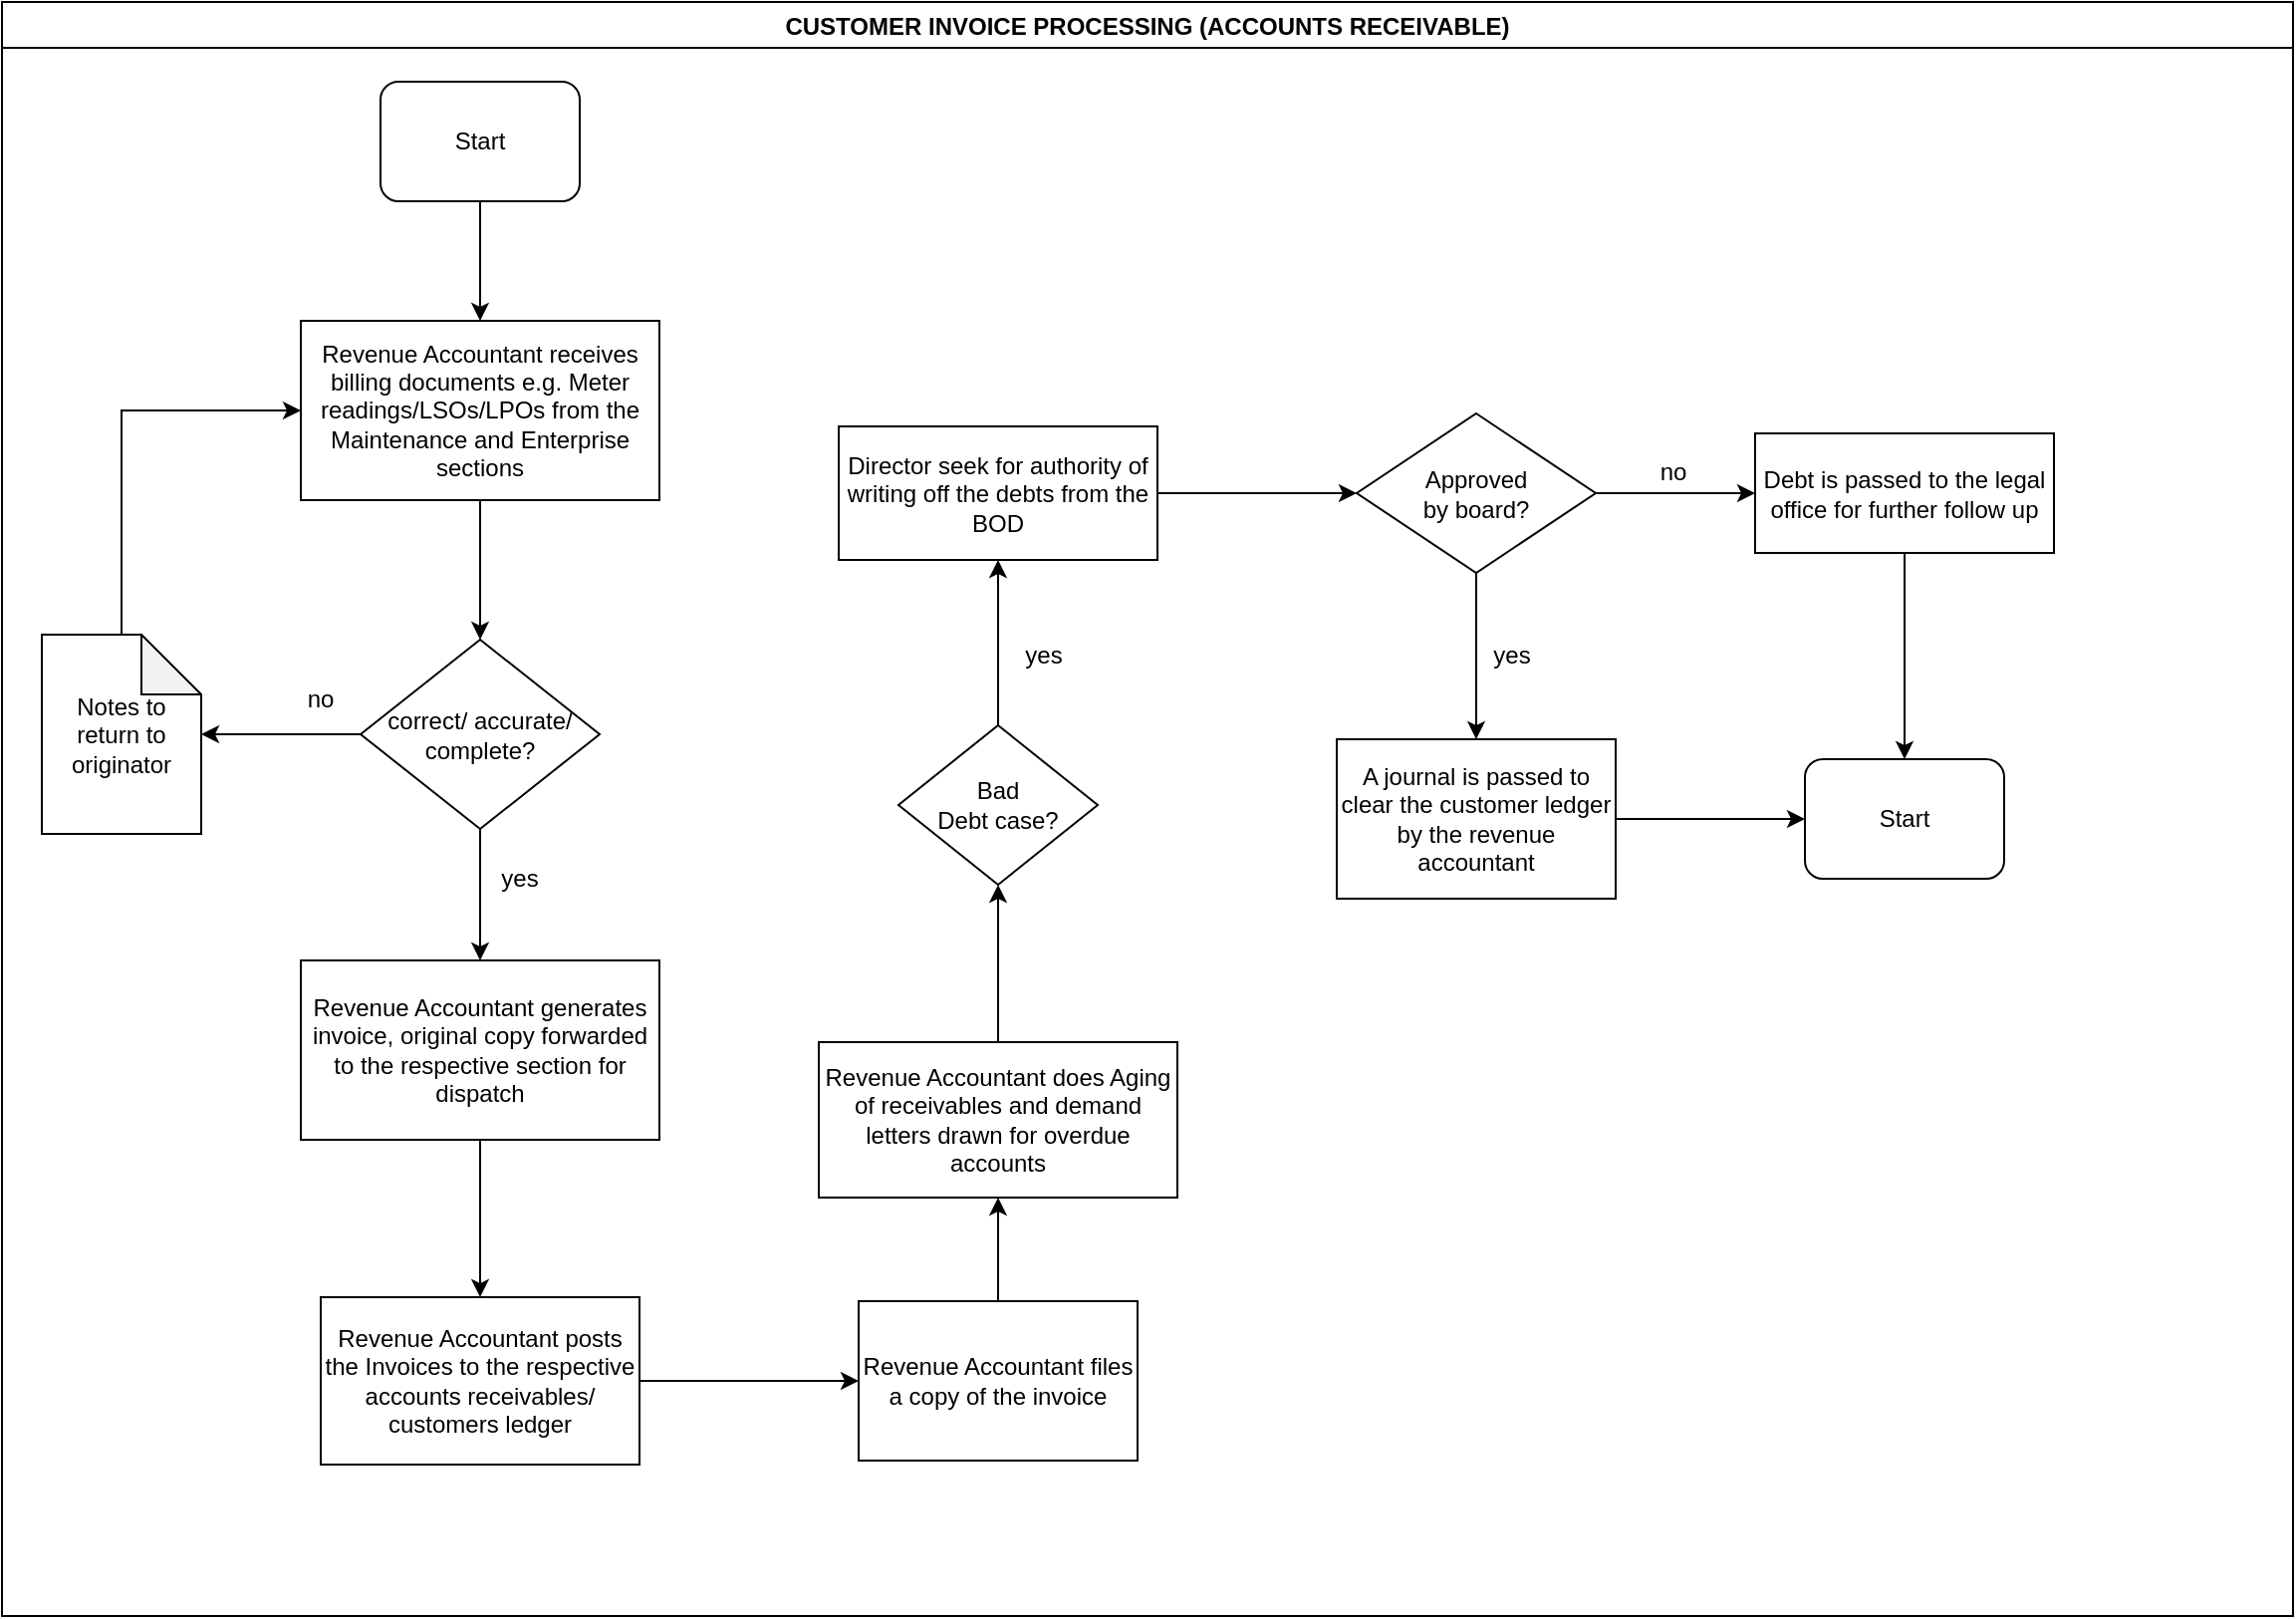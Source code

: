 <mxfile version="13.10.9" type="github">
  <diagram id="5-Zab5vDNF4LBHiWge62" name="Page-1">
    <mxGraphModel dx="1038" dy="547" grid="1" gridSize="10" guides="1" tooltips="1" connect="1" arrows="1" fold="1" page="1" pageScale="1" pageWidth="1169" pageHeight="827" math="0" shadow="0">
      <root>
        <mxCell id="0" />
        <mxCell id="1" parent="0" />
        <mxCell id="2TRREouervGF3PXGptxk-1" value="&#xa;CUSTOMER INVOICE PROCESSING (ACCOUNTS RECEIVABLE)&#xa;" style="swimlane;" vertex="1" parent="1">
          <mxGeometry x="10" y="10" width="1150" height="810" as="geometry" />
        </mxCell>
        <mxCell id="2TRREouervGF3PXGptxk-2" value="Start" style="rounded=1;whiteSpace=wrap;html=1;" vertex="1" parent="2TRREouervGF3PXGptxk-1">
          <mxGeometry x="190" y="40" width="100" height="60" as="geometry" />
        </mxCell>
        <mxCell id="2TRREouervGF3PXGptxk-5" value="Revenue Accountant receives billing documents e.g. Meter readings/LSOs/LPOs from the Maintenance and Enterprise sections" style="rounded=0;whiteSpace=wrap;html=1;" vertex="1" parent="2TRREouervGF3PXGptxk-1">
          <mxGeometry x="150" y="160" width="180" height="90" as="geometry" />
        </mxCell>
        <mxCell id="2TRREouervGF3PXGptxk-4" value="" style="edgeStyle=orthogonalEdgeStyle;rounded=0;orthogonalLoop=1;jettySize=auto;html=1;entryX=0.5;entryY=0;entryDx=0;entryDy=0;" edge="1" parent="2TRREouervGF3PXGptxk-1" source="2TRREouervGF3PXGptxk-2" target="2TRREouervGF3PXGptxk-5">
          <mxGeometry relative="1" as="geometry">
            <mxPoint x="240" y="180" as="targetPoint" />
          </mxGeometry>
        </mxCell>
        <mxCell id="2TRREouervGF3PXGptxk-6" value="Revenue Accountant generates invoice, original copy forwarded to the respective section for dispatch" style="whiteSpace=wrap;html=1;rounded=0;" vertex="1" parent="2TRREouervGF3PXGptxk-1">
          <mxGeometry x="150" y="481" width="180" height="90" as="geometry" />
        </mxCell>
        <mxCell id="2TRREouervGF3PXGptxk-16" value="yes" style="text;html=1;strokeColor=none;fillColor=none;align=center;verticalAlign=middle;whiteSpace=wrap;rounded=0;" vertex="1" parent="2TRREouervGF3PXGptxk-1">
          <mxGeometry x="240" y="430" width="40" height="20" as="geometry" />
        </mxCell>
        <mxCell id="2TRREouervGF3PXGptxk-17" value="no" style="text;html=1;strokeColor=none;fillColor=none;align=center;verticalAlign=middle;whiteSpace=wrap;rounded=0;" vertex="1" parent="2TRREouervGF3PXGptxk-1">
          <mxGeometry x="140" y="340" width="40" height="20" as="geometry" />
        </mxCell>
        <mxCell id="2TRREouervGF3PXGptxk-18" value="Notes to return to originator" style="shape=note;whiteSpace=wrap;html=1;backgroundOutline=1;darkOpacity=0.05;" vertex="1" parent="2TRREouervGF3PXGptxk-1">
          <mxGeometry x="20" y="317.5" width="80" height="100" as="geometry" />
        </mxCell>
        <mxCell id="2TRREouervGF3PXGptxk-20" value="" style="edgeStyle=orthogonalEdgeStyle;rounded=0;orthogonalLoop=1;jettySize=auto;html=1;entryX=0;entryY=0.5;entryDx=0;entryDy=0;" edge="1" parent="2TRREouervGF3PXGptxk-1" source="2TRREouervGF3PXGptxk-18" target="2TRREouervGF3PXGptxk-5">
          <mxGeometry relative="1" as="geometry">
            <mxPoint x="60" y="217.5" as="targetPoint" />
            <Array as="points">
              <mxPoint x="60" y="205" />
            </Array>
          </mxGeometry>
        </mxCell>
        <mxCell id="2TRREouervGF3PXGptxk-21" value="Revenue Accountant posts the Invoices to the respective accounts receivables/ customers ledger" style="whiteSpace=wrap;html=1;rounded=0;" vertex="1" parent="2TRREouervGF3PXGptxk-1">
          <mxGeometry x="160" y="650" width="160" height="84" as="geometry" />
        </mxCell>
        <mxCell id="2TRREouervGF3PXGptxk-22" value="" style="edgeStyle=orthogonalEdgeStyle;rounded=0;orthogonalLoop=1;jettySize=auto;html=1;" edge="1" parent="2TRREouervGF3PXGptxk-1" source="2TRREouervGF3PXGptxk-6" target="2TRREouervGF3PXGptxk-21">
          <mxGeometry relative="1" as="geometry" />
        </mxCell>
        <mxCell id="2TRREouervGF3PXGptxk-25" value="Revenue Accountant files a copy of the invoice" style="whiteSpace=wrap;html=1;rounded=0;" vertex="1" parent="2TRREouervGF3PXGptxk-1">
          <mxGeometry x="430" y="652" width="140" height="80" as="geometry" />
        </mxCell>
        <mxCell id="2TRREouervGF3PXGptxk-26" value="" style="edgeStyle=orthogonalEdgeStyle;rounded=0;orthogonalLoop=1;jettySize=auto;html=1;" edge="1" parent="2TRREouervGF3PXGptxk-1" source="2TRREouervGF3PXGptxk-21" target="2TRREouervGF3PXGptxk-25">
          <mxGeometry relative="1" as="geometry" />
        </mxCell>
        <mxCell id="2TRREouervGF3PXGptxk-35" value="yes" style="text;html=1;strokeColor=none;fillColor=none;align=center;verticalAlign=middle;whiteSpace=wrap;rounded=0;" vertex="1" parent="2TRREouervGF3PXGptxk-1">
          <mxGeometry x="503" y="318" width="40" height="20" as="geometry" />
        </mxCell>
        <mxCell id="2TRREouervGF3PXGptxk-33" value="A journal is passed to clear the customer ledger by the revenue accountant" style="whiteSpace=wrap;html=1;rounded=0;" vertex="1" parent="2TRREouervGF3PXGptxk-1">
          <mxGeometry x="670" y="370" width="140" height="80" as="geometry" />
        </mxCell>
        <mxCell id="2TRREouervGF3PXGptxk-42" value="yes" style="text;html=1;strokeColor=none;fillColor=none;align=center;verticalAlign=middle;whiteSpace=wrap;rounded=0;" vertex="1" parent="2TRREouervGF3PXGptxk-1">
          <mxGeometry x="738" y="318" width="40" height="20" as="geometry" />
        </mxCell>
        <mxCell id="2TRREouervGF3PXGptxk-47" value="no" style="text;html=1;strokeColor=none;fillColor=none;align=center;verticalAlign=middle;whiteSpace=wrap;rounded=0;" vertex="1" parent="2TRREouervGF3PXGptxk-1">
          <mxGeometry x="819" y="226" width="40" height="20" as="geometry" />
        </mxCell>
        <mxCell id="2TRREouervGF3PXGptxk-50" value="Start" style="rounded=1;whiteSpace=wrap;html=1;" vertex="1" parent="2TRREouervGF3PXGptxk-1">
          <mxGeometry x="905" y="380" width="100" height="60" as="geometry" />
        </mxCell>
        <mxCell id="2TRREouervGF3PXGptxk-49" value="" style="edgeStyle=orthogonalEdgeStyle;rounded=0;orthogonalLoop=1;jettySize=auto;html=1;entryX=0;entryY=0.5;entryDx=0;entryDy=0;" edge="1" parent="2TRREouervGF3PXGptxk-1" source="2TRREouervGF3PXGptxk-33" target="2TRREouervGF3PXGptxk-50">
          <mxGeometry relative="1" as="geometry">
            <mxPoint x="900" y="410" as="targetPoint" />
          </mxGeometry>
        </mxCell>
        <mxCell id="2TRREouervGF3PXGptxk-11" value="" style="edgeStyle=orthogonalEdgeStyle;rounded=0;orthogonalLoop=1;jettySize=auto;html=1;" edge="1" parent="1" source="2TRREouervGF3PXGptxk-8" target="2TRREouervGF3PXGptxk-18">
          <mxGeometry relative="1" as="geometry">
            <mxPoint x="110" y="377.5" as="targetPoint" />
          </mxGeometry>
        </mxCell>
        <mxCell id="2TRREouervGF3PXGptxk-13" value="" style="edgeStyle=orthogonalEdgeStyle;rounded=0;orthogonalLoop=1;jettySize=auto;html=1;entryX=0.5;entryY=0;entryDx=0;entryDy=0;" edge="1" parent="1" source="2TRREouervGF3PXGptxk-8" target="2TRREouervGF3PXGptxk-6">
          <mxGeometry relative="1" as="geometry">
            <mxPoint x="250" y="512.5" as="targetPoint" />
          </mxGeometry>
        </mxCell>
        <mxCell id="2TRREouervGF3PXGptxk-8" value="correct/ accurate/ complete?" style="rhombus;whiteSpace=wrap;html=1;rounded=0;" vertex="1" parent="1">
          <mxGeometry x="190" y="330" width="120" height="95" as="geometry" />
        </mxCell>
        <mxCell id="2TRREouervGF3PXGptxk-9" value="" style="edgeStyle=orthogonalEdgeStyle;rounded=0;orthogonalLoop=1;jettySize=auto;html=1;" edge="1" parent="1" source="2TRREouervGF3PXGptxk-5" target="2TRREouervGF3PXGptxk-8">
          <mxGeometry relative="1" as="geometry" />
        </mxCell>
        <mxCell id="2TRREouervGF3PXGptxk-28" value="" style="edgeStyle=orthogonalEdgeStyle;rounded=0;orthogonalLoop=1;jettySize=auto;html=1;" edge="1" parent="1" source="2TRREouervGF3PXGptxk-25" target="2TRREouervGF3PXGptxk-27">
          <mxGeometry relative="1" as="geometry" />
        </mxCell>
        <mxCell id="2TRREouervGF3PXGptxk-30" value="" style="edgeStyle=orthogonalEdgeStyle;rounded=0;orthogonalLoop=1;jettySize=auto;html=1;" edge="1" parent="1" source="2TRREouervGF3PXGptxk-27" target="2TRREouervGF3PXGptxk-29">
          <mxGeometry relative="1" as="geometry" />
        </mxCell>
        <mxCell id="2TRREouervGF3PXGptxk-27" value="Revenue Accountant does Aging of receivables and demand letters drawn for overdue accounts" style="whiteSpace=wrap;html=1;rounded=0;" vertex="1" parent="1">
          <mxGeometry x="420" y="532" width="180" height="78" as="geometry" />
        </mxCell>
        <mxCell id="2TRREouervGF3PXGptxk-32" value="" style="edgeStyle=orthogonalEdgeStyle;rounded=0;orthogonalLoop=1;jettySize=auto;html=1;" edge="1" parent="1" source="2TRREouervGF3PXGptxk-29" target="2TRREouervGF3PXGptxk-31">
          <mxGeometry relative="1" as="geometry" />
        </mxCell>
        <mxCell id="2TRREouervGF3PXGptxk-29" value="&lt;div&gt;Bad&lt;/div&gt;&lt;div&gt;Debt case?&lt;/div&gt;" style="rhombus;whiteSpace=wrap;html=1;rounded=0;" vertex="1" parent="1">
          <mxGeometry x="460" y="373" width="100" height="80" as="geometry" />
        </mxCell>
        <mxCell id="2TRREouervGF3PXGptxk-39" value="" style="edgeStyle=orthogonalEdgeStyle;rounded=0;orthogonalLoop=1;jettySize=auto;html=1;" edge="1" parent="1" source="2TRREouervGF3PXGptxk-31" target="2TRREouervGF3PXGptxk-38">
          <mxGeometry relative="1" as="geometry" />
        </mxCell>
        <mxCell id="2TRREouervGF3PXGptxk-31" value="Director seek for authority of writing off the debts from the BOD" style="whiteSpace=wrap;html=1;rounded=0;" vertex="1" parent="1">
          <mxGeometry x="430" y="223" width="160" height="67" as="geometry" />
        </mxCell>
        <mxCell id="2TRREouervGF3PXGptxk-41" value="" style="edgeStyle=orthogonalEdgeStyle;rounded=0;orthogonalLoop=1;jettySize=auto;html=1;entryX=0.5;entryY=0;entryDx=0;entryDy=0;" edge="1" parent="1" source="2TRREouervGF3PXGptxk-38" target="2TRREouervGF3PXGptxk-33">
          <mxGeometry relative="1" as="geometry">
            <mxPoint x="750" y="386.5" as="targetPoint" />
          </mxGeometry>
        </mxCell>
        <mxCell id="2TRREouervGF3PXGptxk-44" value="" style="edgeStyle=orthogonalEdgeStyle;rounded=0;orthogonalLoop=1;jettySize=auto;html=1;" edge="1" parent="1" source="2TRREouervGF3PXGptxk-38" target="2TRREouervGF3PXGptxk-43">
          <mxGeometry relative="1" as="geometry" />
        </mxCell>
        <mxCell id="2TRREouervGF3PXGptxk-38" value="&lt;div&gt;Approved &lt;br&gt;&lt;/div&gt;&lt;div&gt;by board?&lt;/div&gt;" style="rhombus;whiteSpace=wrap;html=1;rounded=0;" vertex="1" parent="1">
          <mxGeometry x="690" y="216.5" width="120" height="80" as="geometry" />
        </mxCell>
        <mxCell id="2TRREouervGF3PXGptxk-46" value="" style="edgeStyle=orthogonalEdgeStyle;rounded=0;orthogonalLoop=1;jettySize=auto;html=1;entryX=0.5;entryY=0;entryDx=0;entryDy=0;" edge="1" parent="1" source="2TRREouervGF3PXGptxk-43" target="2TRREouervGF3PXGptxk-50">
          <mxGeometry relative="1" as="geometry">
            <mxPoint x="965" y="356.5" as="targetPoint" />
          </mxGeometry>
        </mxCell>
        <mxCell id="2TRREouervGF3PXGptxk-43" value="Debt is passed to the legal office for further follow up" style="whiteSpace=wrap;html=1;rounded=0;" vertex="1" parent="1">
          <mxGeometry x="890" y="226.5" width="150" height="60" as="geometry" />
        </mxCell>
      </root>
    </mxGraphModel>
  </diagram>
</mxfile>
